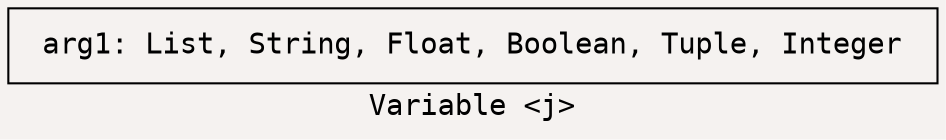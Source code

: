 digraph {
	label="Variable <j>"
	bgcolor="#f5f2f0"
	node [shape=box]
	node [fontname="Consolas,Monaco,'Andale Mono','Ubuntu Mono',monospace"]
	fontname="Consolas,Monaco,'Andale Mono','Ubuntu Mono',monospace"
	-2 [label=" arg1: List, String, Float, Boolean, Tuple, Integer "]
}
